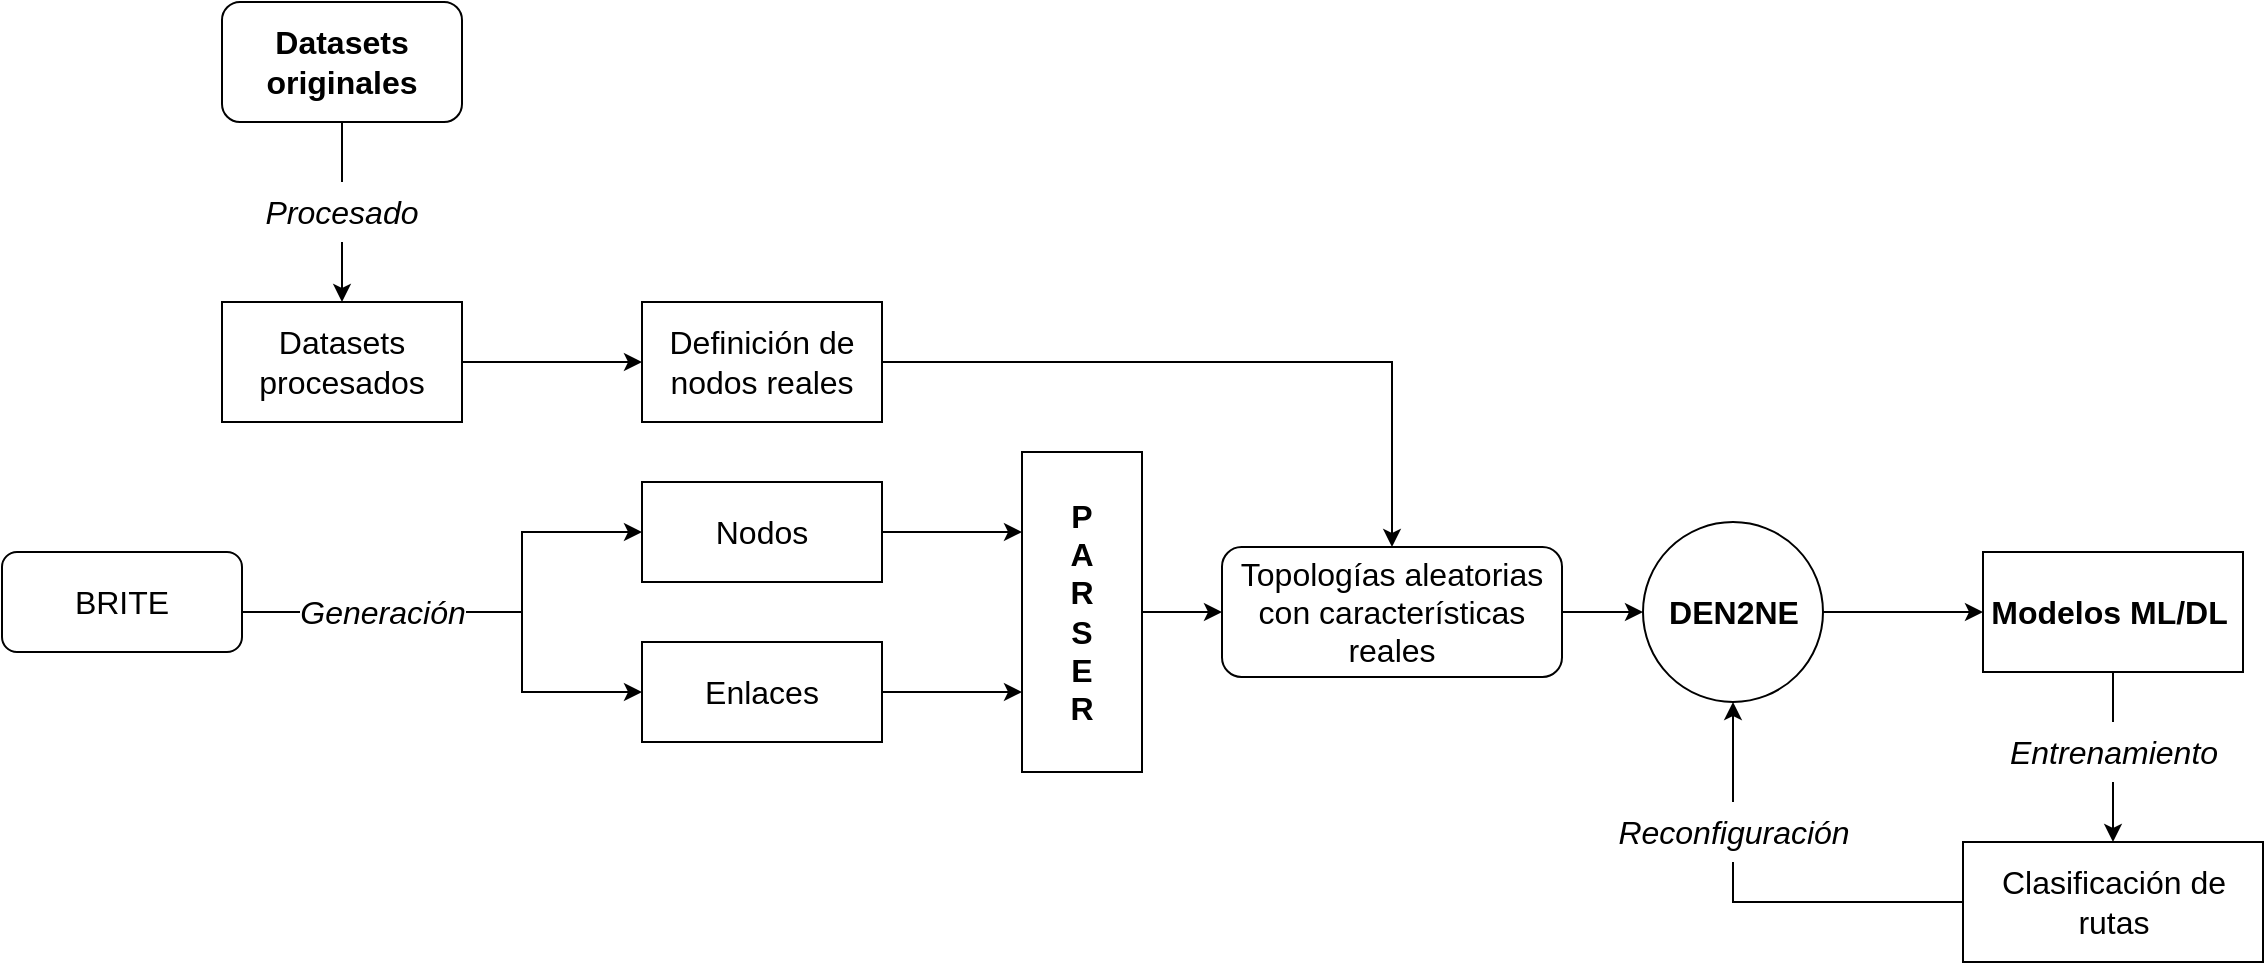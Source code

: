 <mxfile version="28.1.1">
  <diagram name="Página-1" id="sstNbqrs8nOTbjYrz7PI">
    <mxGraphModel dx="1426" dy="1920" grid="1" gridSize="10" guides="1" tooltips="1" connect="1" arrows="1" fold="1" page="1" pageScale="1" pageWidth="827" pageHeight="1169" math="0" shadow="0">
      <root>
        <mxCell id="0" />
        <mxCell id="1" parent="0" />
        <mxCell id="gkBUzeEDDQIDYhiJ-hZV-32" style="edgeStyle=orthogonalEdgeStyle;rounded=0;orthogonalLoop=1;jettySize=auto;html=1;exitX=0.5;exitY=1;exitDx=0;exitDy=0;fontSize=14;startArrow=none;" parent="1" source="gkBUzeEDDQIDYhiJ-hZV-31" target="gkBUzeEDDQIDYhiJ-hZV-2" edge="1">
          <mxGeometry relative="1" as="geometry" />
        </mxCell>
        <mxCell id="gkBUzeEDDQIDYhiJ-hZV-1" value="&lt;b style=&quot;background-color: transparent; color: light-dark(rgb(0, 0, 0), rgb(255, 255, 255));&quot;&gt;Datasets&lt;/b&gt;&lt;div&gt;&lt;b style=&quot;background-color: transparent; color: light-dark(rgb(0, 0, 0), rgb(255, 255, 255));&quot;&gt;originales&lt;/b&gt;&lt;/div&gt;" style="rounded=1;whiteSpace=wrap;html=1;fontSize=16;" parent="1" vertex="1">
          <mxGeometry x="220" y="-40" width="120" height="60" as="geometry" />
        </mxCell>
        <mxCell id="gkBUzeEDDQIDYhiJ-hZV-13" style="edgeStyle=orthogonalEdgeStyle;rounded=0;orthogonalLoop=1;jettySize=auto;html=1;exitX=1;exitY=0.5;exitDx=0;exitDy=0;entryX=0;entryY=0.5;entryDx=0;entryDy=0;fontSize=14;" parent="1" source="gkBUzeEDDQIDYhiJ-hZV-2" target="gkBUzeEDDQIDYhiJ-hZV-4" edge="1">
          <mxGeometry relative="1" as="geometry" />
        </mxCell>
        <mxCell id="gkBUzeEDDQIDYhiJ-hZV-2" value="&lt;font style=&quot;font-size: 16px;&quot;&gt;Datasets&lt;/font&gt;&lt;div&gt;&lt;font style=&quot;font-size: 16px;&quot;&gt;procesados&lt;/font&gt;&lt;/div&gt;" style="rounded=0;whiteSpace=wrap;html=1;fontSize=16;" parent="1" vertex="1">
          <mxGeometry x="220" y="110" width="120" height="60" as="geometry" />
        </mxCell>
        <mxCell id="gkBUzeEDDQIDYhiJ-hZV-11" style="edgeStyle=orthogonalEdgeStyle;rounded=0;orthogonalLoop=1;jettySize=auto;html=1;exitX=1;exitY=0.5;exitDx=0;exitDy=0;entryX=0;entryY=0.5;entryDx=0;entryDy=0;fontSize=18;" parent="1" source="gkBUzeEDDQIDYhiJ-hZV-3" target="gkBUzeEDDQIDYhiJ-hZV-5" edge="1">
          <mxGeometry relative="1" as="geometry">
            <Array as="points">
              <mxPoint x="370" y="265" />
              <mxPoint x="370" y="225" />
            </Array>
          </mxGeometry>
        </mxCell>
        <mxCell id="gkBUzeEDDQIDYhiJ-hZV-12" style="edgeStyle=orthogonalEdgeStyle;rounded=0;orthogonalLoop=1;jettySize=auto;html=1;exitX=1;exitY=0.5;exitDx=0;exitDy=0;entryX=0;entryY=0.5;entryDx=0;entryDy=0;fontSize=18;" parent="1" source="gkBUzeEDDQIDYhiJ-hZV-3" target="gkBUzeEDDQIDYhiJ-hZV-6" edge="1">
          <mxGeometry relative="1" as="geometry">
            <Array as="points">
              <mxPoint x="370" y="265" />
              <mxPoint x="370" y="305" />
            </Array>
          </mxGeometry>
        </mxCell>
        <mxCell id="gkBUzeEDDQIDYhiJ-hZV-34" value="&lt;i style=&quot;font-size: 16px;&quot;&gt;Generación&lt;/i&gt;" style="edgeLabel;html=1;align=center;verticalAlign=middle;resizable=0;points=[];fontSize=16;" parent="gkBUzeEDDQIDYhiJ-hZV-12" vertex="1" connectable="0">
          <mxGeometry x="-0.394" y="3" relative="1" as="geometry">
            <mxPoint x="1" y="3" as="offset" />
          </mxGeometry>
        </mxCell>
        <mxCell id="gkBUzeEDDQIDYhiJ-hZV-3" value="&lt;font style=&quot;font-size: 16px;&quot;&gt;BRITE&lt;/font&gt;" style="rounded=1;whiteSpace=wrap;html=1;fontSize=16;" parent="1" vertex="1">
          <mxGeometry x="110" y="235" width="120" height="50" as="geometry" />
        </mxCell>
        <mxCell id="YEF2aQFhz0wZ6BRfE0Xb-8" style="edgeStyle=orthogonalEdgeStyle;rounded=0;orthogonalLoop=1;jettySize=auto;html=1;exitX=1;exitY=0.5;exitDx=0;exitDy=0;entryX=0.5;entryY=0;entryDx=0;entryDy=0;" parent="1" source="gkBUzeEDDQIDYhiJ-hZV-4" target="gkBUzeEDDQIDYhiJ-hZV-21" edge="1">
          <mxGeometry relative="1" as="geometry" />
        </mxCell>
        <mxCell id="gkBUzeEDDQIDYhiJ-hZV-4" value="&lt;font style=&quot;font-size: 16px;&quot;&gt;Definición de&lt;/font&gt;&lt;div&gt;&lt;font style=&quot;font-size: 16px;&quot;&gt;nodos reales&lt;/font&gt;&lt;/div&gt;" style="rounded=0;whiteSpace=wrap;html=1;fontSize=16;" parent="1" vertex="1">
          <mxGeometry x="430" y="110" width="120" height="60" as="geometry" />
        </mxCell>
        <mxCell id="YEF2aQFhz0wZ6BRfE0Xb-6" style="edgeStyle=orthogonalEdgeStyle;rounded=0;orthogonalLoop=1;jettySize=auto;html=1;exitX=1;exitY=0.5;exitDx=0;exitDy=0;entryX=0;entryY=0.25;entryDx=0;entryDy=0;" parent="1" source="gkBUzeEDDQIDYhiJ-hZV-5" target="gkBUzeEDDQIDYhiJ-hZV-9" edge="1">
          <mxGeometry relative="1" as="geometry" />
        </mxCell>
        <mxCell id="gkBUzeEDDQIDYhiJ-hZV-5" value="&lt;font style=&quot;font-size: 16px;&quot;&gt;Nodos&lt;/font&gt;" style="rounded=0;whiteSpace=wrap;html=1;fontSize=16;" parent="1" vertex="1">
          <mxGeometry x="430" y="200" width="120" height="50" as="geometry" />
        </mxCell>
        <mxCell id="YEF2aQFhz0wZ6BRfE0Xb-7" style="edgeStyle=orthogonalEdgeStyle;rounded=0;orthogonalLoop=1;jettySize=auto;html=1;exitX=1;exitY=0.5;exitDx=0;exitDy=0;entryX=0;entryY=0.75;entryDx=0;entryDy=0;" parent="1" source="gkBUzeEDDQIDYhiJ-hZV-6" target="gkBUzeEDDQIDYhiJ-hZV-9" edge="1">
          <mxGeometry relative="1" as="geometry" />
        </mxCell>
        <mxCell id="gkBUzeEDDQIDYhiJ-hZV-6" value="&lt;font style=&quot;font-size: 16px;&quot;&gt;Enlaces&lt;/font&gt;" style="rounded=0;whiteSpace=wrap;html=1;fontSize=16;" parent="1" vertex="1">
          <mxGeometry x="430" y="280" width="120" height="50" as="geometry" />
        </mxCell>
        <mxCell id="gkBUzeEDDQIDYhiJ-hZV-22" style="edgeStyle=orthogonalEdgeStyle;rounded=0;orthogonalLoop=1;jettySize=auto;html=1;exitX=1;exitY=0.5;exitDx=0;exitDy=0;fontSize=14;" parent="1" source="gkBUzeEDDQIDYhiJ-hZV-9" target="gkBUzeEDDQIDYhiJ-hZV-21" edge="1">
          <mxGeometry relative="1" as="geometry" />
        </mxCell>
        <mxCell id="gkBUzeEDDQIDYhiJ-hZV-9" value="&lt;font style=&quot;font-size: 16px;&quot;&gt;&lt;b style=&quot;&quot;&gt;P&lt;br&gt;A&lt;br&gt;R&lt;br&gt;S&lt;br&gt;E&lt;br&gt;R&lt;/b&gt;&lt;/font&gt;" style="rounded=0;whiteSpace=wrap;html=1;" parent="1" vertex="1">
          <mxGeometry x="620" y="185" width="60" height="160" as="geometry" />
        </mxCell>
        <mxCell id="gkBUzeEDDQIDYhiJ-hZV-29" style="edgeStyle=orthogonalEdgeStyle;rounded=0;orthogonalLoop=1;jettySize=auto;html=1;exitX=1;exitY=0.5;exitDx=0;exitDy=0;entryX=0;entryY=0.5;entryDx=0;entryDy=0;fontSize=16;startArrow=none;" parent="1" source="gkBUzeEDDQIDYhiJ-hZV-38" target="gkBUzeEDDQIDYhiJ-hZV-28" edge="1">
          <mxGeometry relative="1" as="geometry" />
        </mxCell>
        <mxCell id="YEF2aQFhz0wZ6BRfE0Xb-9" style="edgeStyle=orthogonalEdgeStyle;rounded=0;orthogonalLoop=1;jettySize=auto;html=1;exitX=1;exitY=0.5;exitDx=0;exitDy=0;entryX=0;entryY=0.5;entryDx=0;entryDy=0;" parent="1" source="gkBUzeEDDQIDYhiJ-hZV-21" target="gkBUzeEDDQIDYhiJ-hZV-38" edge="1">
          <mxGeometry relative="1" as="geometry" />
        </mxCell>
        <mxCell id="gkBUzeEDDQIDYhiJ-hZV-21" value="&lt;font style=&quot;font-size: 16px;&quot;&gt;Topologías aleatorias con características reales&lt;/font&gt;" style="rounded=1;whiteSpace=wrap;html=1;fontSize=16;" parent="1" vertex="1">
          <mxGeometry x="720" y="232.5" width="170" height="65" as="geometry" />
        </mxCell>
        <mxCell id="gkBUzeEDDQIDYhiJ-hZV-44" style="edgeStyle=orthogonalEdgeStyle;rounded=0;orthogonalLoop=1;jettySize=auto;html=1;exitX=0.5;exitY=1;exitDx=0;exitDy=0;entryX=0.5;entryY=0;entryDx=0;entryDy=0;fontSize=14;startArrow=none;" parent="1" source="gkBUzeEDDQIDYhiJ-hZV-45" target="gkBUzeEDDQIDYhiJ-hZV-39" edge="1">
          <mxGeometry relative="1" as="geometry" />
        </mxCell>
        <mxCell id="gkBUzeEDDQIDYhiJ-hZV-28" value="&lt;font style=&quot;font-size: 16px;&quot;&gt;&lt;b&gt;Modelos&amp;nbsp;&lt;/b&gt;&lt;b style=&quot;font-size: 16px;&quot;&gt;ML/DL&amp;nbsp;&lt;/b&gt;&lt;/font&gt;" style="rounded=0;whiteSpace=wrap;html=1;fontSize=16;" parent="1" vertex="1">
          <mxGeometry x="1100.5" y="235" width="130" height="60" as="geometry" />
        </mxCell>
        <mxCell id="gkBUzeEDDQIDYhiJ-hZV-33" value="" style="edgeStyle=orthogonalEdgeStyle;rounded=0;orthogonalLoop=1;jettySize=auto;html=1;exitX=0.5;exitY=1;exitDx=0;exitDy=0;fontSize=14;endArrow=none;" parent="1" source="gkBUzeEDDQIDYhiJ-hZV-1" edge="1">
          <mxGeometry relative="1" as="geometry">
            <mxPoint x="280.0" y="39.94" as="sourcePoint" />
            <mxPoint x="280.0" y="49.94" as="targetPoint" />
          </mxGeometry>
        </mxCell>
        <mxCell id="gkBUzeEDDQIDYhiJ-hZV-31" value="&lt;font style=&quot;font-size: 16px;&quot;&gt;&lt;i style=&quot;font-size: 16px;&quot;&gt;Procesado&lt;/i&gt;&lt;/font&gt;" style="text;html=1;strokeColor=none;fillColor=none;align=center;verticalAlign=middle;whiteSpace=wrap;rounded=0;fontSize=16;" parent="1" vertex="1">
          <mxGeometry x="250" y="50" width="60" height="30" as="geometry" />
        </mxCell>
        <mxCell id="gkBUzeEDDQIDYhiJ-hZV-53" style="edgeStyle=orthogonalEdgeStyle;rounded=0;orthogonalLoop=1;jettySize=auto;html=1;entryX=0.5;entryY=1;entryDx=0;entryDy=0;fontSize=14;startArrow=none;exitX=0.5;exitY=0;exitDx=0;exitDy=0;" parent="1" source="gkBUzeEDDQIDYhiJ-hZV-54" target="gkBUzeEDDQIDYhiJ-hZV-38" edge="1">
          <mxGeometry relative="1" as="geometry">
            <mxPoint x="975.5" y="365" as="sourcePoint" />
          </mxGeometry>
        </mxCell>
        <mxCell id="gkBUzeEDDQIDYhiJ-hZV-39" value="&lt;font style=&quot;font-size: 16px;&quot;&gt;Clasificación de rutas&lt;/font&gt;" style="rounded=0;whiteSpace=wrap;html=1;fontSize=16;" parent="1" vertex="1">
          <mxGeometry x="1090.5" y="380" width="150" height="60" as="geometry" />
        </mxCell>
        <mxCell id="gkBUzeEDDQIDYhiJ-hZV-38" value="&lt;b style=&quot;font-size: 16px;&quot;&gt;DEN2NE&lt;/b&gt;" style="ellipse;whiteSpace=wrap;html=1;aspect=fixed;fontSize=16;" parent="1" vertex="1">
          <mxGeometry x="930.5" y="220" width="90" height="90" as="geometry" />
        </mxCell>
        <mxCell id="gkBUzeEDDQIDYhiJ-hZV-46" value="" style="edgeStyle=orthogonalEdgeStyle;rounded=0;orthogonalLoop=1;jettySize=auto;html=1;exitX=0.5;exitY=1;exitDx=0;exitDy=0;entryX=0.5;entryY=0;entryDx=0;entryDy=0;fontSize=14;endArrow=none;" parent="1" source="gkBUzeEDDQIDYhiJ-hZV-28" target="gkBUzeEDDQIDYhiJ-hZV-45" edge="1">
          <mxGeometry relative="1" as="geometry">
            <mxPoint x="1160.5" y="295" as="sourcePoint" />
            <mxPoint x="1160.5" y="365" as="targetPoint" />
          </mxGeometry>
        </mxCell>
        <mxCell id="gkBUzeEDDQIDYhiJ-hZV-45" value="&lt;i style=&quot;font-size: 16px;&quot;&gt;Entrenamiento&lt;/i&gt;" style="text;html=1;strokeColor=none;fillColor=none;align=center;verticalAlign=middle;whiteSpace=wrap;rounded=0;fontSize=16;" parent="1" vertex="1">
          <mxGeometry x="1135.5" y="320" width="60" height="30" as="geometry" />
        </mxCell>
        <mxCell id="gkBUzeEDDQIDYhiJ-hZV-55" value="" style="edgeStyle=orthogonalEdgeStyle;rounded=0;orthogonalLoop=1;jettySize=auto;html=1;exitX=0;exitY=0.5;exitDx=0;exitDy=0;entryX=0.5;entryY=1;entryDx=0;entryDy=0;fontSize=14;endArrow=none;" parent="1" source="gkBUzeEDDQIDYhiJ-hZV-39" target="gkBUzeEDDQIDYhiJ-hZV-54" edge="1">
          <mxGeometry relative="1" as="geometry">
            <mxPoint x="1085.5" y="410" as="sourcePoint" />
            <mxPoint x="975.5" y="310" as="targetPoint" />
          </mxGeometry>
        </mxCell>
        <mxCell id="gkBUzeEDDQIDYhiJ-hZV-54" value="&lt;i style=&quot;font-size: 16px;&quot;&gt;Reconfiguración&lt;/i&gt;" style="text;html=1;strokeColor=none;fillColor=none;align=center;verticalAlign=middle;whiteSpace=wrap;rounded=0;fontSize=16;" parent="1" vertex="1">
          <mxGeometry x="945.5" y="360" width="60" height="30" as="geometry" />
        </mxCell>
      </root>
    </mxGraphModel>
  </diagram>
</mxfile>
